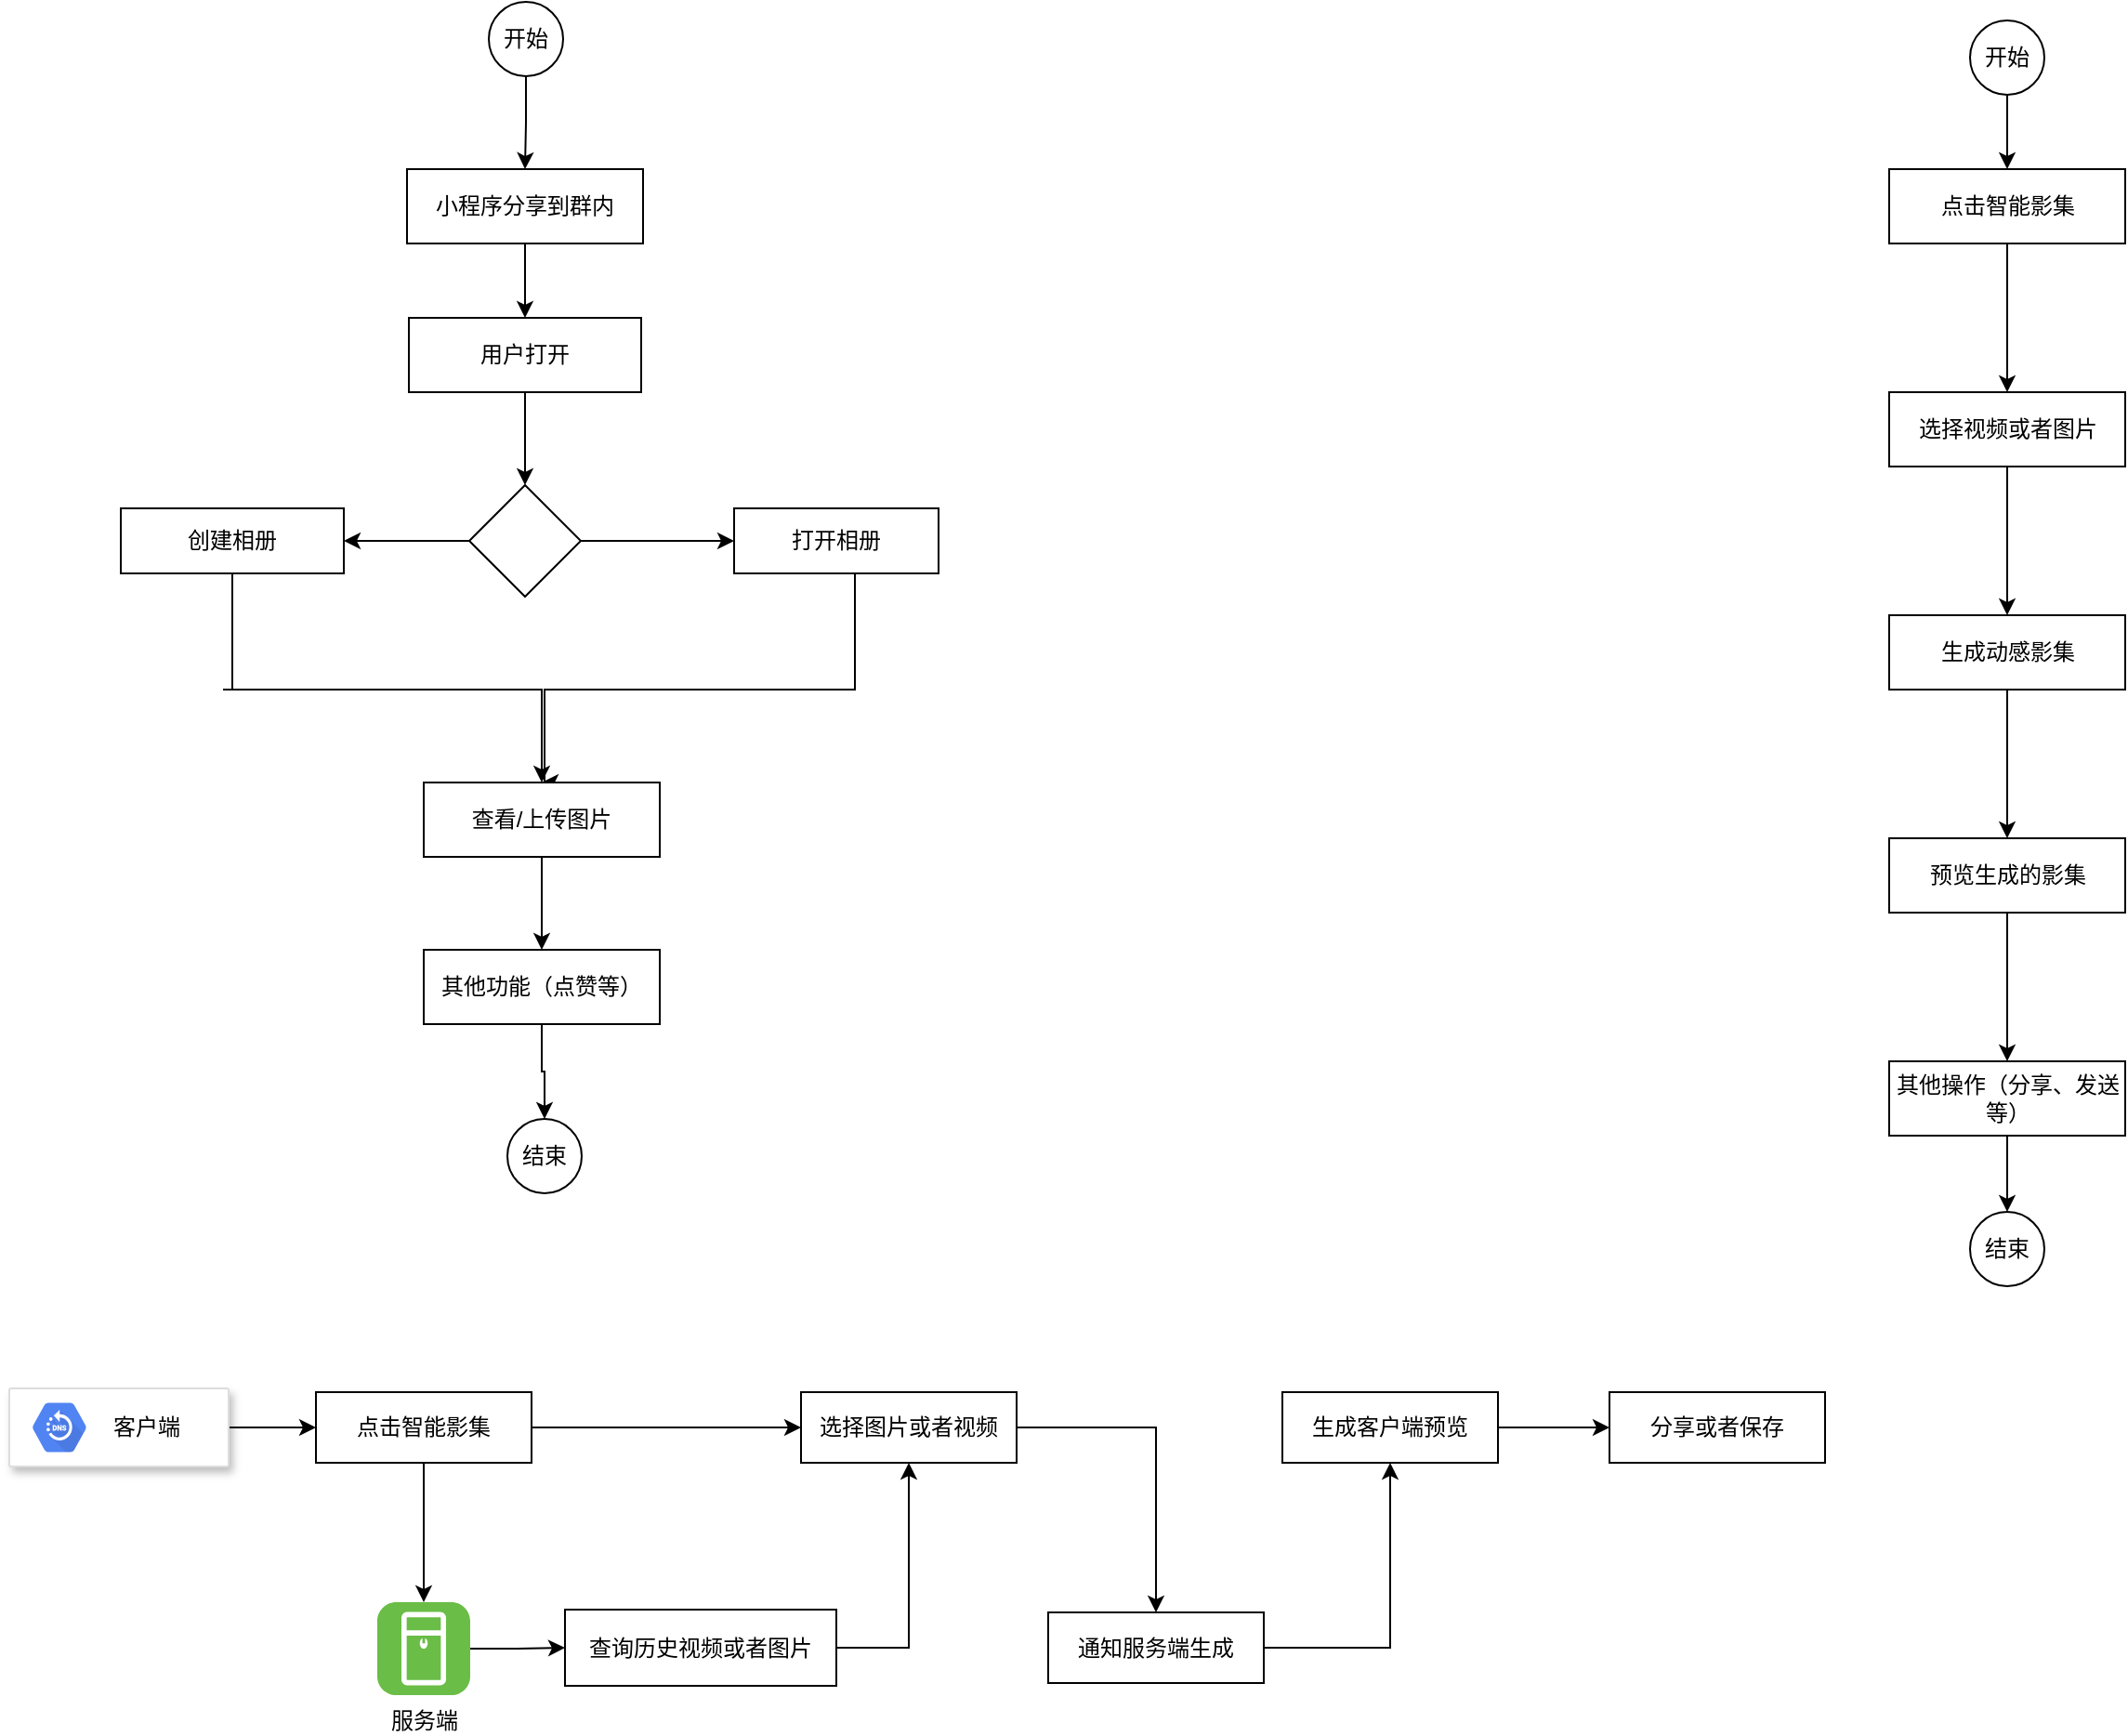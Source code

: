 <mxfile version="10.7.3" type="github"><diagram id="-xfXRUQU7C-BgO6TYRzo" name="Page-1"><mxGraphModel dx="1394" dy="763" grid="0" gridSize="10" guides="1" tooltips="1" connect="1" arrows="1" fold="1" page="1" pageScale="1" pageWidth="827" pageHeight="1169" math="0" shadow="0"><root><mxCell id="0"/><mxCell id="1" parent="0"/><mxCell id="FkZNBsaia19_a2PscU1k-8" style="edgeStyle=orthogonalEdgeStyle;rounded=0;orthogonalLoop=1;jettySize=auto;html=1;entryX=0.5;entryY=0;entryDx=0;entryDy=0;" edge="1" parent="1" source="Y_VT7sns9MrnI5tHc9-l-1" target="FkZNBsaia19_a2PscU1k-1"><mxGeometry relative="1" as="geometry"/></mxCell><mxCell id="Y_VT7sns9MrnI5tHc9-l-1" value="小程序分享到群内" style="rounded=0;whiteSpace=wrap;html=1;" parent="1" vertex="1"><mxGeometry x="274" y="170" width="127" height="40" as="geometry"/></mxCell><mxCell id="FkZNBsaia19_a2PscU1k-7" style="edgeStyle=orthogonalEdgeStyle;rounded=0;orthogonalLoop=1;jettySize=auto;html=1;entryX=0.5;entryY=0;entryDx=0;entryDy=0;" edge="1" parent="1" source="FkZNBsaia19_a2PscU1k-1" target="FkZNBsaia19_a2PscU1k-3"><mxGeometry relative="1" as="geometry"/></mxCell><mxCell id="FkZNBsaia19_a2PscU1k-1" value="用户打开" style="rounded=0;whiteSpace=wrap;html=1;" vertex="1" parent="1"><mxGeometry x="275" y="250" width="125" height="40" as="geometry"/></mxCell><mxCell id="FkZNBsaia19_a2PscU1k-12" style="edgeStyle=orthogonalEdgeStyle;rounded=0;orthogonalLoop=1;jettySize=auto;html=1;exitX=0.5;exitY=1;exitDx=0;exitDy=0;entryX=0.5;entryY=0;entryDx=0;entryDy=0;" edge="1" parent="1" source="FkZNBsaia19_a2PscU1k-2" target="FkZNBsaia19_a2PscU1k-11"><mxGeometry relative="1" as="geometry"><Array as="points"><mxPoint x="175" y="450"/><mxPoint x="348" y="450"/></Array></mxGeometry></mxCell><mxCell id="FkZNBsaia19_a2PscU1k-2" value="创建相册" style="rounded=0;whiteSpace=wrap;html=1;" vertex="1" parent="1"><mxGeometry x="120" y="352.5" width="120" height="35" as="geometry"/></mxCell><mxCell id="FkZNBsaia19_a2PscU1k-4" style="edgeStyle=orthogonalEdgeStyle;rounded=0;orthogonalLoop=1;jettySize=auto;html=1;entryX=1;entryY=0.5;entryDx=0;entryDy=0;" edge="1" parent="1" source="FkZNBsaia19_a2PscU1k-3" target="FkZNBsaia19_a2PscU1k-2"><mxGeometry relative="1" as="geometry"/></mxCell><mxCell id="FkZNBsaia19_a2PscU1k-6" style="edgeStyle=orthogonalEdgeStyle;rounded=0;orthogonalLoop=1;jettySize=auto;html=1;exitX=1;exitY=0.5;exitDx=0;exitDy=0;" edge="1" parent="1" source="FkZNBsaia19_a2PscU1k-3" target="FkZNBsaia19_a2PscU1k-5"><mxGeometry relative="1" as="geometry"/></mxCell><mxCell id="FkZNBsaia19_a2PscU1k-3" value="" style="rhombus;whiteSpace=wrap;html=1;" vertex="1" parent="1"><mxGeometry x="307.5" y="340" width="60" height="60" as="geometry"/></mxCell><mxCell id="FkZNBsaia19_a2PscU1k-13" style="edgeStyle=orthogonalEdgeStyle;rounded=0;orthogonalLoop=1;jettySize=auto;html=1;entryX=0.5;entryY=0;entryDx=0;entryDy=0;" edge="1" parent="1" source="FkZNBsaia19_a2PscU1k-5" target="FkZNBsaia19_a2PscU1k-11"><mxGeometry relative="1" as="geometry"><mxPoint x="350" y="500" as="targetPoint"/><Array as="points"><mxPoint x="515" y="450"/><mxPoint x="348" y="450"/></Array></mxGeometry></mxCell><mxCell id="FkZNBsaia19_a2PscU1k-5" value="打开相册" style="rounded=0;whiteSpace=wrap;html=1;" vertex="1" parent="1"><mxGeometry x="450" y="352.5" width="110" height="35" as="geometry"/></mxCell><mxCell id="FkZNBsaia19_a2PscU1k-15" style="edgeStyle=orthogonalEdgeStyle;rounded=0;orthogonalLoop=1;jettySize=auto;html=1;entryX=0.5;entryY=0;entryDx=0;entryDy=0;" edge="1" parent="1" source="FkZNBsaia19_a2PscU1k-11" target="FkZNBsaia19_a2PscU1k-14"><mxGeometry relative="1" as="geometry"/></mxCell><mxCell id="FkZNBsaia19_a2PscU1k-11" value="查看/上传图片" style="rounded=0;whiteSpace=wrap;html=1;" vertex="1" parent="1"><mxGeometry x="283" y="500" width="127" height="40" as="geometry"/></mxCell><mxCell id="FkZNBsaia19_a2PscU1k-20" style="edgeStyle=orthogonalEdgeStyle;rounded=0;orthogonalLoop=1;jettySize=auto;html=1;exitX=0.5;exitY=1;exitDx=0;exitDy=0;" edge="1" parent="1" source="FkZNBsaia19_a2PscU1k-14" target="FkZNBsaia19_a2PscU1k-19"><mxGeometry relative="1" as="geometry"/></mxCell><mxCell id="FkZNBsaia19_a2PscU1k-14" value="其他功能（点赞等）" style="rounded=0;whiteSpace=wrap;html=1;" vertex="1" parent="1"><mxGeometry x="283" y="590" width="127" height="40" as="geometry"/></mxCell><mxCell id="FkZNBsaia19_a2PscU1k-17" style="edgeStyle=orthogonalEdgeStyle;rounded=0;orthogonalLoop=1;jettySize=auto;html=1;entryX=0.5;entryY=0;entryDx=0;entryDy=0;" edge="1" parent="1" source="FkZNBsaia19_a2PscU1k-16" target="Y_VT7sns9MrnI5tHc9-l-1"><mxGeometry relative="1" as="geometry"/></mxCell><mxCell id="FkZNBsaia19_a2PscU1k-16" value="开始" style="ellipse;whiteSpace=wrap;html=1;aspect=fixed;" vertex="1" parent="1"><mxGeometry x="318" y="80" width="40" height="40" as="geometry"/></mxCell><mxCell id="FkZNBsaia19_a2PscU1k-19" value="结束" style="ellipse;whiteSpace=wrap;html=1;aspect=fixed;" vertex="1" parent="1"><mxGeometry x="328" y="681" width="40" height="40" as="geometry"/></mxCell><mxCell id="FkZNBsaia19_a2PscU1k-32" style="edgeStyle=orthogonalEdgeStyle;rounded=0;orthogonalLoop=1;jettySize=auto;html=1;" edge="1" parent="1" source="FkZNBsaia19_a2PscU1k-24" target="FkZNBsaia19_a2PscU1k-31"><mxGeometry relative="1" as="geometry"/></mxCell><mxCell id="FkZNBsaia19_a2PscU1k-24" value="服务端" style="verticalLabelPosition=bottom;html=1;fillColor=#6ABD46;verticalAlign=top;align=center;points=[[0.06,0.06,0],[0.94,0.06,0],[0.94,0.94,0],[0.06,0.94,0],[0.25,0,0],[0.5,0,0],[0.75,0,0],[1,0.25,0],[1,0.5,0],[1,0.75,0],[0.75,1,0],[0.5,1,0],[0.25,1,0],[0,0.75,0],[0,0.5,0],[0,0.25,0]];pointerEvents=1;shape=mxgraph.cisco_safe.architecture.server;" vertex="1" parent="1"><mxGeometry x="258" y="941" width="50" height="50" as="geometry"/></mxCell><mxCell id="FkZNBsaia19_a2PscU1k-34" style="edgeStyle=orthogonalEdgeStyle;rounded=0;orthogonalLoop=1;jettySize=auto;html=1;" edge="1" parent="1" source="FkZNBsaia19_a2PscU1k-26" target="FkZNBsaia19_a2PscU1k-28"><mxGeometry relative="1" as="geometry"/></mxCell><mxCell id="FkZNBsaia19_a2PscU1k-26" value="" style="strokeColor=#dddddd;fillColor=#ffffff;shadow=1;strokeWidth=1;rounded=1;absoluteArcSize=1;arcSize=2;" vertex="1" parent="1"><mxGeometry x="60" y="826" width="118" height="42" as="geometry"/></mxCell><mxCell id="FkZNBsaia19_a2PscU1k-27" value="&lt;font color=&quot;#000000&quot;&gt;客户端&lt;/font&gt;" style="dashed=0;connectable=0;html=1;fillColor=#5184F3;strokeColor=none;shape=mxgraph.gcp2.hexIcon;prIcon=cloud_dns;part=1;labelPosition=right;verticalLabelPosition=middle;align=left;verticalAlign=middle;spacingLeft=5;fontColor=#999999;fontSize=12;" vertex="1" parent="FkZNBsaia19_a2PscU1k-26"><mxGeometry y="0.5" width="44" height="39" relative="1" as="geometry"><mxPoint x="5" y="-19.5" as="offset"/></mxGeometry></mxCell><mxCell id="FkZNBsaia19_a2PscU1k-29" style="edgeStyle=orthogonalEdgeStyle;rounded=0;orthogonalLoop=1;jettySize=auto;html=1;exitX=0.5;exitY=1;exitDx=0;exitDy=0;entryX=0.5;entryY=0;entryDx=0;entryDy=0;entryPerimeter=0;" edge="1" parent="1" source="FkZNBsaia19_a2PscU1k-28" target="FkZNBsaia19_a2PscU1k-24"><mxGeometry relative="1" as="geometry"/></mxCell><mxCell id="FkZNBsaia19_a2PscU1k-37" style="edgeStyle=orthogonalEdgeStyle;rounded=0;orthogonalLoop=1;jettySize=auto;html=1;exitX=1;exitY=0.5;exitDx=0;exitDy=0;" edge="1" parent="1" source="FkZNBsaia19_a2PscU1k-28" target="FkZNBsaia19_a2PscU1k-36"><mxGeometry relative="1" as="geometry"/></mxCell><mxCell id="FkZNBsaia19_a2PscU1k-28" value="点击智能影集" style="rounded=0;whiteSpace=wrap;html=1;" vertex="1" parent="1"><mxGeometry x="225" y="828" width="116" height="38" as="geometry"/></mxCell><mxCell id="FkZNBsaia19_a2PscU1k-38" style="edgeStyle=orthogonalEdgeStyle;rounded=0;orthogonalLoop=1;jettySize=auto;html=1;exitX=1;exitY=0.5;exitDx=0;exitDy=0;entryX=0.5;entryY=1;entryDx=0;entryDy=0;" edge="1" parent="1" source="FkZNBsaia19_a2PscU1k-31" target="FkZNBsaia19_a2PscU1k-36"><mxGeometry relative="1" as="geometry"/></mxCell><mxCell id="FkZNBsaia19_a2PscU1k-31" value="查询历史视频或者图片" style="rounded=0;whiteSpace=wrap;html=1;" vertex="1" parent="1"><mxGeometry x="359" y="945" width="146" height="41" as="geometry"/></mxCell><mxCell id="FkZNBsaia19_a2PscU1k-42" value="" style="edgeStyle=orthogonalEdgeStyle;rounded=0;orthogonalLoop=1;jettySize=auto;html=1;" edge="1" parent="1" source="FkZNBsaia19_a2PscU1k-36" target="FkZNBsaia19_a2PscU1k-41"><mxGeometry relative="1" as="geometry"/></mxCell><mxCell id="FkZNBsaia19_a2PscU1k-36" value="选择图片或者视频" style="rounded=0;whiteSpace=wrap;html=1;" vertex="1" parent="1"><mxGeometry x="486" y="828" width="116" height="38" as="geometry"/></mxCell><mxCell id="FkZNBsaia19_a2PscU1k-44" value="" style="edgeStyle=orthogonalEdgeStyle;rounded=0;orthogonalLoop=1;jettySize=auto;html=1;" edge="1" parent="1" source="FkZNBsaia19_a2PscU1k-41" target="FkZNBsaia19_a2PscU1k-43"><mxGeometry relative="1" as="geometry"/></mxCell><mxCell id="FkZNBsaia19_a2PscU1k-41" value="通知服务端生成" style="rounded=0;whiteSpace=wrap;html=1;" vertex="1" parent="1"><mxGeometry x="619" y="946.5" width="116" height="38" as="geometry"/></mxCell><mxCell id="FkZNBsaia19_a2PscU1k-46" value="" style="edgeStyle=orthogonalEdgeStyle;rounded=0;orthogonalLoop=1;jettySize=auto;html=1;" edge="1" parent="1" source="FkZNBsaia19_a2PscU1k-43" target="FkZNBsaia19_a2PscU1k-45"><mxGeometry relative="1" as="geometry"/></mxCell><mxCell id="FkZNBsaia19_a2PscU1k-43" value="生成客户端预览" style="rounded=0;whiteSpace=wrap;html=1;" vertex="1" parent="1"><mxGeometry x="745" y="828" width="116" height="38" as="geometry"/></mxCell><mxCell id="FkZNBsaia19_a2PscU1k-45" value="分享或者保存" style="rounded=0;whiteSpace=wrap;html=1;" vertex="1" parent="1"><mxGeometry x="921" y="828" width="116" height="38" as="geometry"/></mxCell><mxCell id="FkZNBsaia19_a2PscU1k-49" value="" style="edgeStyle=orthogonalEdgeStyle;rounded=0;orthogonalLoop=1;jettySize=auto;html=1;" edge="1" parent="1" source="FkZNBsaia19_a2PscU1k-47" target="FkZNBsaia19_a2PscU1k-48"><mxGeometry relative="1" as="geometry"/></mxCell><mxCell id="FkZNBsaia19_a2PscU1k-47" value="开始" style="ellipse;whiteSpace=wrap;html=1;aspect=fixed;" vertex="1" parent="1"><mxGeometry x="1115" y="90" width="40" height="40" as="geometry"/></mxCell><mxCell id="FkZNBsaia19_a2PscU1k-51" value="" style="edgeStyle=orthogonalEdgeStyle;rounded=0;orthogonalLoop=1;jettySize=auto;html=1;" edge="1" parent="1" source="FkZNBsaia19_a2PscU1k-48" target="FkZNBsaia19_a2PscU1k-50"><mxGeometry relative="1" as="geometry"/></mxCell><mxCell id="FkZNBsaia19_a2PscU1k-48" value="点击智能影集" style="rounded=0;whiteSpace=wrap;html=1;" vertex="1" parent="1"><mxGeometry x="1071.5" y="170" width="127" height="40" as="geometry"/></mxCell><mxCell id="FkZNBsaia19_a2PscU1k-53" value="" style="edgeStyle=orthogonalEdgeStyle;rounded=0;orthogonalLoop=1;jettySize=auto;html=1;" edge="1" parent="1" source="FkZNBsaia19_a2PscU1k-50" target="FkZNBsaia19_a2PscU1k-52"><mxGeometry relative="1" as="geometry"/></mxCell><mxCell id="FkZNBsaia19_a2PscU1k-50" value="选择视频或者图片" style="rounded=0;whiteSpace=wrap;html=1;" vertex="1" parent="1"><mxGeometry x="1071.5" y="290" width="127" height="40" as="geometry"/></mxCell><mxCell id="FkZNBsaia19_a2PscU1k-55" value="" style="edgeStyle=orthogonalEdgeStyle;rounded=0;orthogonalLoop=1;jettySize=auto;html=1;" edge="1" parent="1" source="FkZNBsaia19_a2PscU1k-52" target="FkZNBsaia19_a2PscU1k-54"><mxGeometry relative="1" as="geometry"/></mxCell><mxCell id="FkZNBsaia19_a2PscU1k-52" value="生成动感影集" style="rounded=0;whiteSpace=wrap;html=1;" vertex="1" parent="1"><mxGeometry x="1071.5" y="410" width="127" height="40" as="geometry"/></mxCell><mxCell id="FkZNBsaia19_a2PscU1k-57" value="" style="edgeStyle=orthogonalEdgeStyle;rounded=0;orthogonalLoop=1;jettySize=auto;html=1;" edge="1" parent="1" source="FkZNBsaia19_a2PscU1k-54" target="FkZNBsaia19_a2PscU1k-56"><mxGeometry relative="1" as="geometry"/></mxCell><mxCell id="FkZNBsaia19_a2PscU1k-54" value="预览生成的影集" style="rounded=0;whiteSpace=wrap;html=1;" vertex="1" parent="1"><mxGeometry x="1071.5" y="530" width="127" height="40" as="geometry"/></mxCell><mxCell id="FkZNBsaia19_a2PscU1k-59" value="" style="edgeStyle=orthogonalEdgeStyle;rounded=0;orthogonalLoop=1;jettySize=auto;html=1;" edge="1" parent="1" source="FkZNBsaia19_a2PscU1k-56" target="FkZNBsaia19_a2PscU1k-58"><mxGeometry relative="1" as="geometry"/></mxCell><mxCell id="FkZNBsaia19_a2PscU1k-56" value="其他操作（分享、发送等）" style="rounded=0;whiteSpace=wrap;html=1;" vertex="1" parent="1"><mxGeometry x="1071.5" y="650" width="127" height="40" as="geometry"/></mxCell><mxCell id="FkZNBsaia19_a2PscU1k-58" value="结束" style="ellipse;whiteSpace=wrap;html=1;aspect=fixed;" vertex="1" parent="1"><mxGeometry x="1115" y="731" width="40" height="40" as="geometry"/></mxCell></root></mxGraphModel></diagram></mxfile>